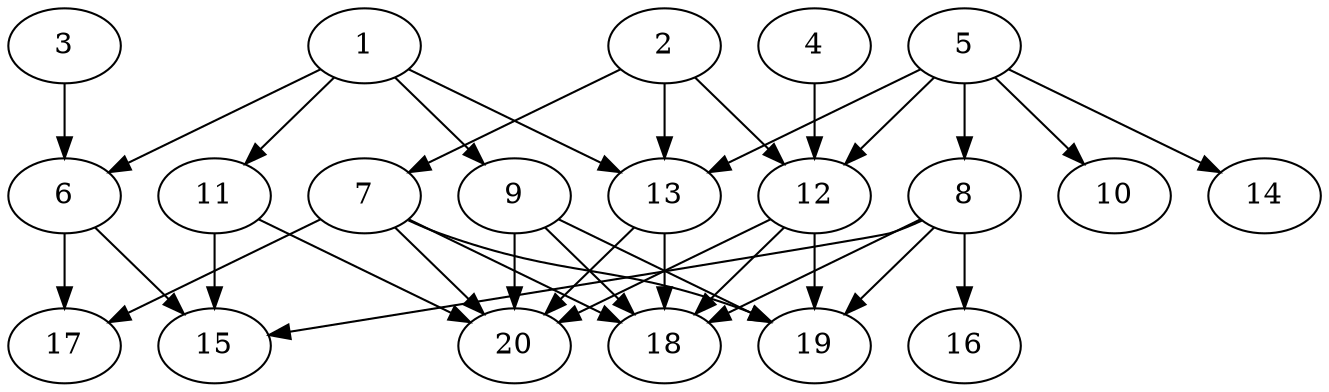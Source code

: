 // DAG (tier=2-normal, mode=data, n=20, ccr=0.426, fat=0.601, density=0.546, regular=0.429, jump=0.143, mindata=2097152, maxdata=16777216)
// DAG automatically generated by daggen at Sun Aug 24 16:33:34 2025
// /home/ermia/Project/Environments/daggen/bin/daggen --dot --ccr 0.426 --fat 0.601 --regular 0.429 --density 0.546 --jump 0.143 --mindata 2097152 --maxdata 16777216 -n 20 
digraph G {
  1 [size="4398046511104000000000", alpha="0.03", expect_size="2199023255552000000000"]
  1 -> 6 [size ="2147483648000000"]
  1 -> 9 [size ="2147483648000000"]
  1 -> 11 [size ="2147483648000000"]
  1 -> 13 [size ="2147483648000000"]
  2 [size="1081491334234925694976", alpha="0.15", expect_size="540745667117462847488"]
  2 -> 7 [size ="842892163678208"]
  2 -> 12 [size ="842892163678208"]
  2 -> 13 [size ="842892163678208"]
  3 [size="1366176652145819910144", alpha="0.11", expect_size="683088326072909955072"]
  3 -> 6 [size ="984981090336768"]
  4 [size="158682049518682243072", alpha="0.19", expect_size="79341024759341121536"]
  4 -> 12 [size ="234481466212352"]
  5 [size="58756839479190824", alpha="0.13", expect_size="29378419739595412"]
  5 -> 8 [size ="1292954815692800"]
  5 -> 10 [size ="1292954815692800"]
  5 -> 12 [size ="1292954815692800"]
  5 -> 13 [size ="1292954815692800"]
  5 -> 14 [size ="1292954815692800"]
  6 [size="2724253126975402541056", alpha="0.05", expect_size="1362126563487701270528"]
  6 -> 15 [size ="1560468330119168"]
  6 -> 17 [size ="1560468330119168"]
  7 [size="43003908974621200", alpha="0.03", expect_size="21501954487310600"]
  7 -> 17 [size ="1550188216844288"]
  7 -> 18 [size ="1550188216844288"]
  7 -> 19 [size ="1550188216844288"]
  7 -> 20 [size ="1550188216844288"]
  8 [size="2592220261998657536000", alpha="0.15", expect_size="1296110130999328768000"]
  8 -> 15 [size ="1509632560332800"]
  8 -> 16 [size ="1509632560332800"]
  8 -> 18 [size ="1509632560332800"]
  8 -> 19 [size ="1509632560332800"]
  9 [size="3697723178621760512", alpha="0.09", expect_size="1848861589310880256"]
  9 -> 18 [size ="1882406990643200"]
  9 -> 19 [size ="1882406990643200"]
  9 -> 20 [size ="1882406990643200"]
  10 [size="248909467595275501568", alpha="0.18", expect_size="124454733797637750784"]
  11 [size="2739469837730383360", alpha="0.16", expect_size="1369734918865191680"]
  11 -> 15 [size ="926606478540800"]
  11 -> 20 [size ="926606478540800"]
  12 [size="4430285681652825849856", alpha="0.14", expect_size="2215142840826412924928"]
  12 -> 18 [size ="2157965389856768"]
  12 -> 19 [size ="2157965389856768"]
  12 -> 20 [size ="2157965389856768"]
  13 [size="7265662338175966", alpha="0.01", expect_size="3632831169087983"]
  13 -> 18 [size ="271494957498368"]
  13 -> 20 [size ="271494957498368"]
  14 [size="4939382154067953", alpha="0.01", expect_size="2469691077033976"]
  15 [size="38548445949711744", alpha="0.07", expect_size="19274222974855872"]
  16 [size="971313642470563840", alpha="0.16", expect_size="485656821235281920"]
  17 [size="564652237435103296", alpha="0.18", expect_size="282326118717551648"]
  18 [size="637775786398432886784", alpha="0.01", expect_size="318887893199216443392"]
  19 [size="728486904425267331072", alpha="0.09", expect_size="364243452212633665536"]
  20 [size="76825261347901312", alpha="0.03", expect_size="38412630673950656"]
}